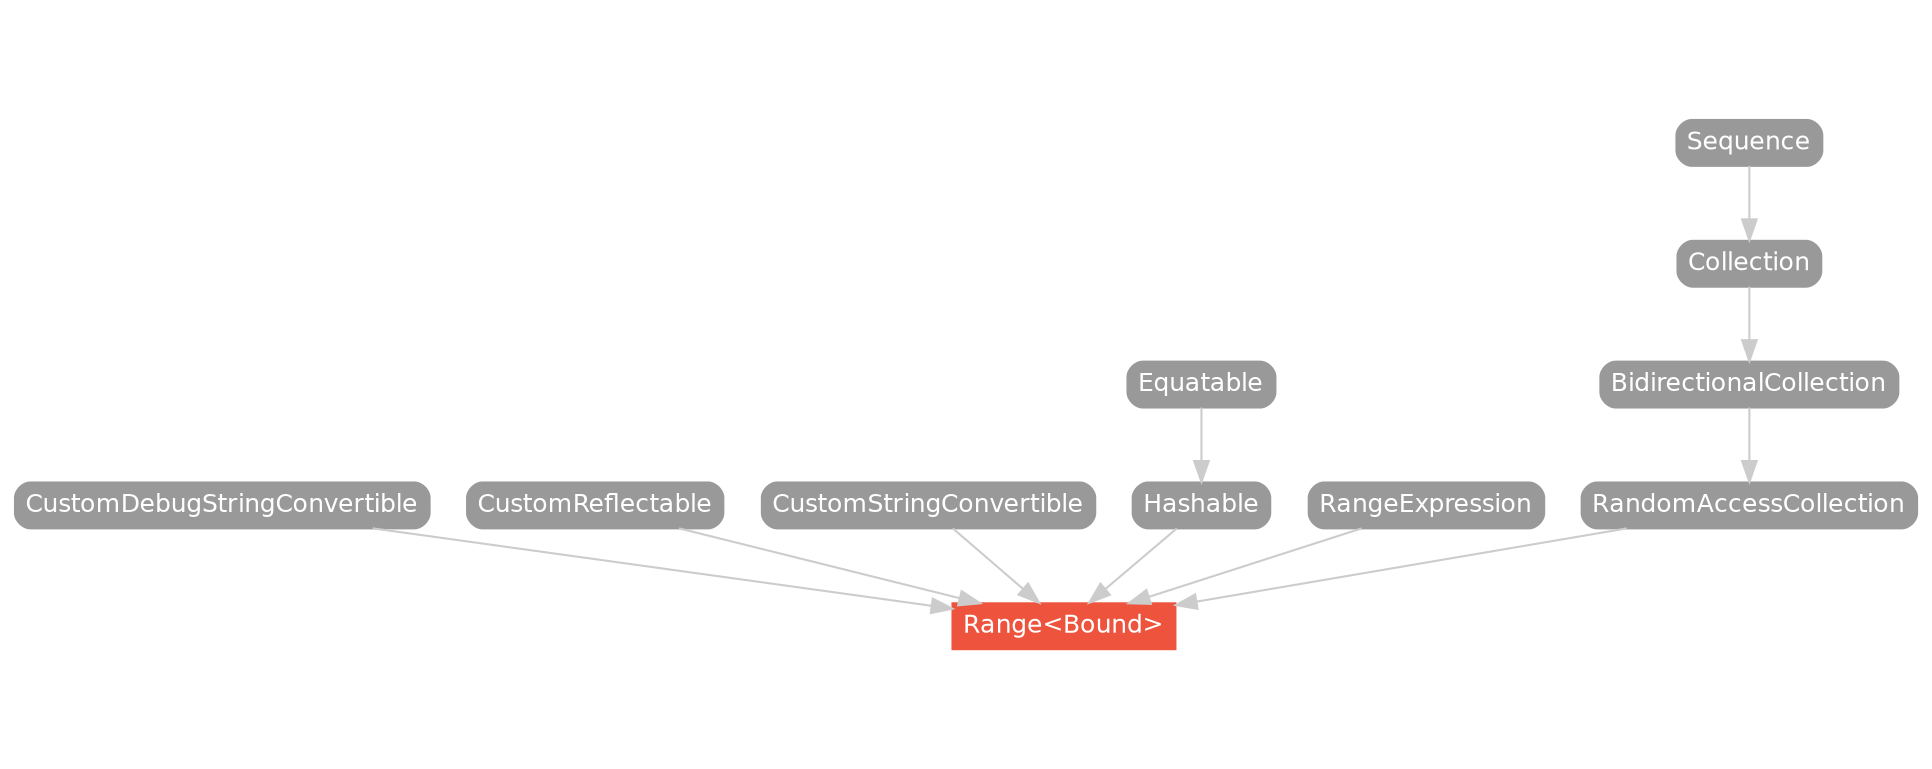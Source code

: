 strict digraph "Range<Bound> - Type Hierarchy - SwiftDoc.org" {
    pad="0.1,0.8"
    node [shape=box, style="filled,rounded", color="#999999", fillcolor="#999999", fontcolor=white, fontname=Helvetica, fontnames="Helvetica,sansserif", fontsize=12, margin="0.07,0.05", height="0.3"]
    edge [color="#cccccc"]
    "BidirectionalCollection" [URL="/protocol/BidirectionalCollection/hierarchy/"]
    "Collection" [URL="/protocol/Collection/hierarchy/"]
    "CustomDebugStringConvertible" [URL="/protocol/CustomDebugStringConvertible/hierarchy/"]
    "CustomReflectable" [URL="/protocol/CustomReflectable/hierarchy/"]
    "CustomStringConvertible" [URL="/protocol/CustomStringConvertible/hierarchy/"]
    "Equatable" [URL="/protocol/Equatable/hierarchy/"]
    "Hashable" [URL="/protocol/Hashable/hierarchy/"]
    "RandomAccessCollection" [URL="/protocol/RandomAccessCollection/hierarchy/"]
    "Range<Bound>" [URL="/type/Range/", style="filled", fillcolor="#ee543d", color="#ee543d"]
    "RangeExpression" [URL="/protocol/RangeExpression/hierarchy/"]
    "Sequence" [URL="/protocol/Sequence/hierarchy/"]    "RandomAccessCollection" -> "Range<Bound>"
    "RangeExpression" -> "Range<Bound>"
    "CustomStringConvertible" -> "Range<Bound>"
    "CustomDebugStringConvertible" -> "Range<Bound>"
    "CustomReflectable" -> "Range<Bound>"
    "Hashable" -> "Range<Bound>"
    "BidirectionalCollection" -> "RandomAccessCollection"
    "Collection" -> "BidirectionalCollection"
    "Sequence" -> "Collection"
    "Equatable" -> "Hashable"
    subgraph Types {
        rank = max; "Range<Bound>";
    }
}